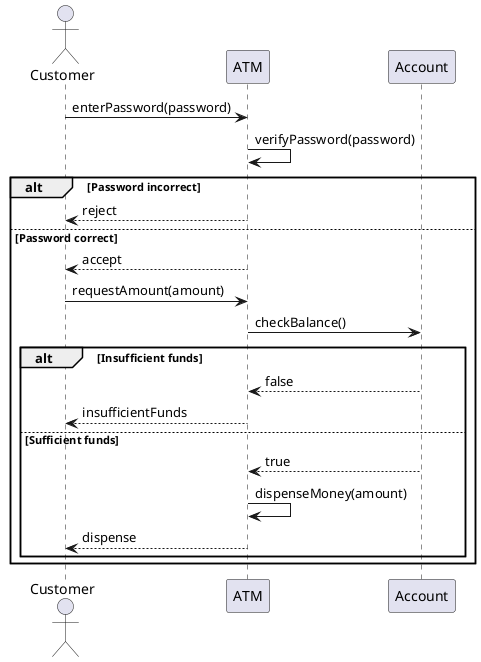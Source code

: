 @startuml
actor Customer
participant ATM
participant Account

Customer -> ATM: enterPassword(password)
ATM -> ATM: verifyPassword(password)
alt Password incorrect
    ATM --> Customer: reject
else Password correct
    ATM --> Customer: accept
    Customer -> ATM: requestAmount(amount)
    ATM -> Account: checkBalance()
    alt Insufficient funds
        Account --> ATM: false
        ATM --> Customer: insufficientFunds
    else Sufficient funds
        Account --> ATM: true
        ATM -> ATM: dispenseMoney(amount)
        ATM --> Customer: dispense
    end
end
@enduml
